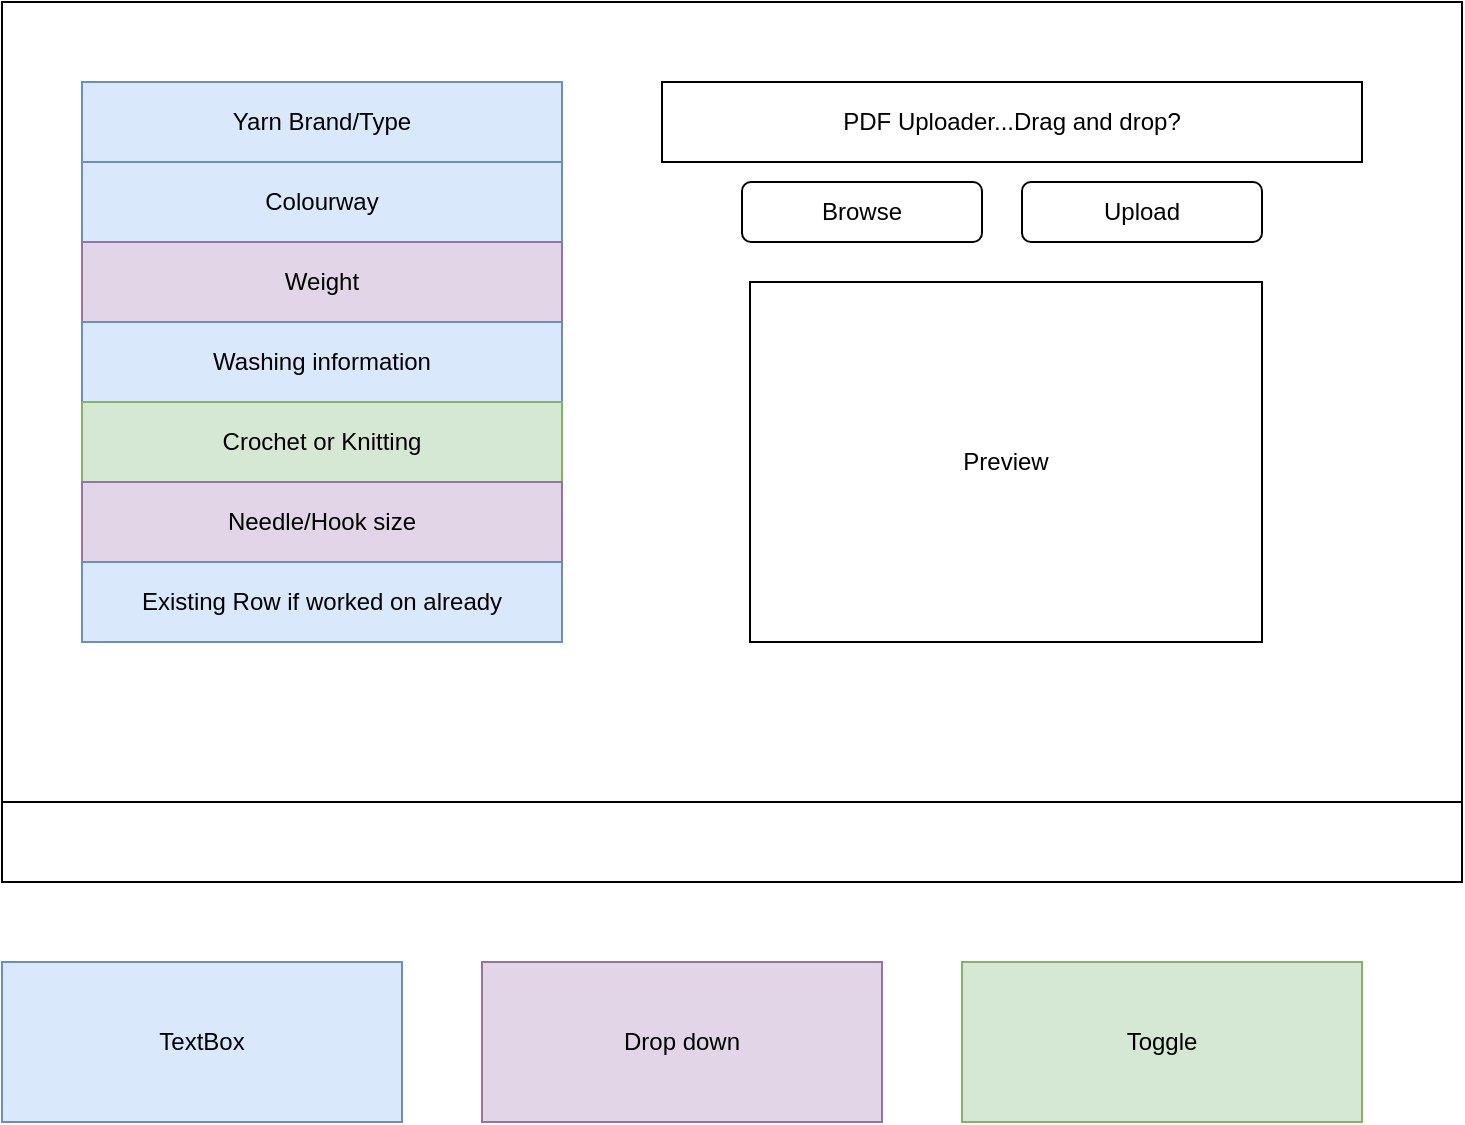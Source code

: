<mxfile version="24.7.6">
  <diagram name="Page-1" id="_Ui5xLgVD0pSUi1-aegZ">
    <mxGraphModel dx="1434" dy="746" grid="1" gridSize="10" guides="1" tooltips="1" connect="1" arrows="1" fold="1" page="1" pageScale="1" pageWidth="827" pageHeight="1169" math="0" shadow="0">
      <root>
        <mxCell id="0" />
        <mxCell id="1" parent="0" />
        <mxCell id="nD5dWBQjU6sKopP_t2Rm-2" value="" style="rounded=0;whiteSpace=wrap;html=1;" vertex="1" parent="1">
          <mxGeometry x="40" y="40" width="730" height="440" as="geometry" />
        </mxCell>
        <mxCell id="nD5dWBQjU6sKopP_t2Rm-3" value="" style="rounded=0;whiteSpace=wrap;html=1;" vertex="1" parent="1">
          <mxGeometry x="40" y="440" width="730" height="40" as="geometry" />
        </mxCell>
        <mxCell id="nD5dWBQjU6sKopP_t2Rm-5" value="Yarn Brand/Type" style="rounded=0;whiteSpace=wrap;html=1;fillColor=#dae8fc;strokeColor=#6c8ebf;" vertex="1" parent="1">
          <mxGeometry x="80" y="80" width="240" height="40" as="geometry" />
        </mxCell>
        <mxCell id="nD5dWBQjU6sKopP_t2Rm-6" value="Colourway" style="rounded=0;whiteSpace=wrap;html=1;fillColor=#dae8fc;strokeColor=#6c8ebf;" vertex="1" parent="1">
          <mxGeometry x="80" y="120" width="240" height="40" as="geometry" />
        </mxCell>
        <mxCell id="nD5dWBQjU6sKopP_t2Rm-7" value="Weight" style="rounded=0;whiteSpace=wrap;html=1;fillColor=#e1d5e7;strokeColor=#9673a6;" vertex="1" parent="1">
          <mxGeometry x="80" y="160" width="240" height="40" as="geometry" />
        </mxCell>
        <mxCell id="nD5dWBQjU6sKopP_t2Rm-8" value="Washing information" style="rounded=0;whiteSpace=wrap;html=1;fillColor=#dae8fc;strokeColor=#6c8ebf;" vertex="1" parent="1">
          <mxGeometry x="80" y="200" width="240" height="40" as="geometry" />
        </mxCell>
        <mxCell id="nD5dWBQjU6sKopP_t2Rm-9" value="Crochet or Knitting" style="rounded=0;whiteSpace=wrap;html=1;fillColor=#d5e8d4;strokeColor=#82b366;" vertex="1" parent="1">
          <mxGeometry x="80" y="240" width="240" height="40" as="geometry" />
        </mxCell>
        <mxCell id="nD5dWBQjU6sKopP_t2Rm-10" value="Needle/Hook size" style="rounded=0;whiteSpace=wrap;html=1;fillColor=#e1d5e7;strokeColor=#9673a6;" vertex="1" parent="1">
          <mxGeometry x="80" y="280" width="240" height="40" as="geometry" />
        </mxCell>
        <mxCell id="nD5dWBQjU6sKopP_t2Rm-11" value="Existing Row if worked on already" style="rounded=0;whiteSpace=wrap;html=1;fillColor=#dae8fc;strokeColor=#6c8ebf;" vertex="1" parent="1">
          <mxGeometry x="80" y="320" width="240" height="40" as="geometry" />
        </mxCell>
        <mxCell id="nD5dWBQjU6sKopP_t2Rm-12" value="PDF Uploader...Drag and drop?" style="rounded=0;whiteSpace=wrap;html=1;" vertex="1" parent="1">
          <mxGeometry x="370" y="80" width="350" height="40" as="geometry" />
        </mxCell>
        <mxCell id="nD5dWBQjU6sKopP_t2Rm-13" value="Browse" style="rounded=1;whiteSpace=wrap;html=1;" vertex="1" parent="1">
          <mxGeometry x="410" y="130" width="120" height="30" as="geometry" />
        </mxCell>
        <mxCell id="nD5dWBQjU6sKopP_t2Rm-14" value="Upload" style="rounded=1;whiteSpace=wrap;html=1;" vertex="1" parent="1">
          <mxGeometry x="550" y="130" width="120" height="30" as="geometry" />
        </mxCell>
        <mxCell id="nD5dWBQjU6sKopP_t2Rm-15" value="Preview" style="rounded=0;whiteSpace=wrap;html=1;" vertex="1" parent="1">
          <mxGeometry x="414" y="180" width="256" height="180" as="geometry" />
        </mxCell>
        <mxCell id="nD5dWBQjU6sKopP_t2Rm-16" value="TextBox&lt;span style=&quot;color: rgba(0, 0, 0, 0); font-family: monospace; font-size: 0px; text-align: start; text-wrap: nowrap;&quot;&gt;%3CmxGraphModel%3E%3Croot%3E%3CmxCell%20id%3D%220%22%2F%3E%3CmxCell%20id%3D%221%22%20parent%3D%220%22%2F%3E%3CmxCell%20id%3D%222%22%20value%3D%22%22%20style%3D%22rounded%3D1%3BwhiteSpace%3Dwrap%3Bhtml%3D1%3B%22%20vertex%3D%221%22%20parent%3D%221%22%3E%3CmxGeometry%20x%3D%22410%22%20y%3D%22130%22%20width%3D%22120%22%20height%3D%2230%22%20as%3D%22geometry%22%2F%3E%3C%2FmxCell%3E%3C%2Froot%3E%3C%2FmxGraphModel%3E&lt;/span&gt;" style="rounded=0;whiteSpace=wrap;html=1;fillColor=#dae8fc;strokeColor=#6c8ebf;" vertex="1" parent="1">
          <mxGeometry x="40" y="520" width="200" height="80" as="geometry" />
        </mxCell>
        <mxCell id="nD5dWBQjU6sKopP_t2Rm-17" value="Drop down" style="rounded=0;whiteSpace=wrap;html=1;fillColor=#e1d5e7;strokeColor=#9673a6;" vertex="1" parent="1">
          <mxGeometry x="280" y="520" width="200" height="80" as="geometry" />
        </mxCell>
        <mxCell id="nD5dWBQjU6sKopP_t2Rm-18" value="Toggle" style="rounded=0;whiteSpace=wrap;html=1;fillColor=#d5e8d4;strokeColor=#82b366;" vertex="1" parent="1">
          <mxGeometry x="520" y="520" width="200" height="80" as="geometry" />
        </mxCell>
      </root>
    </mxGraphModel>
  </diagram>
</mxfile>
